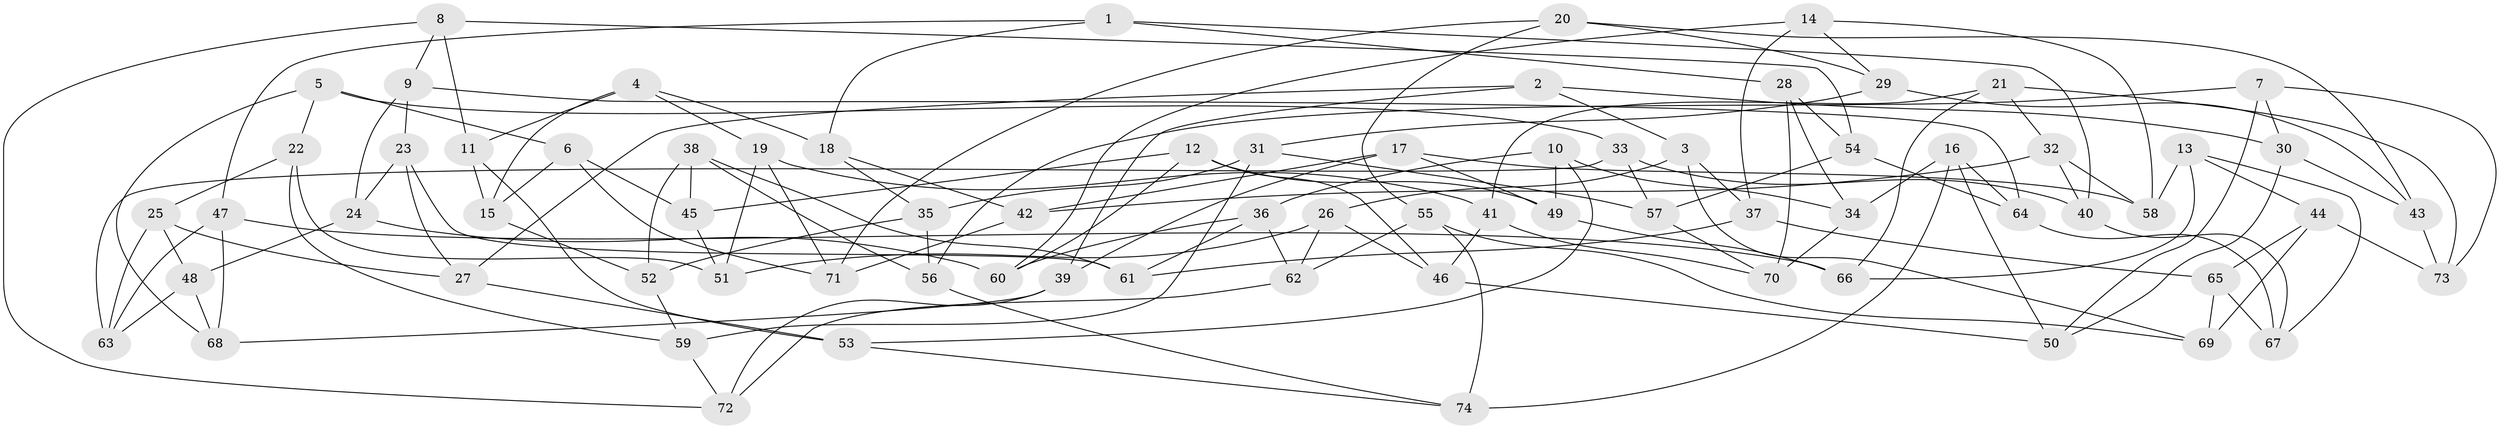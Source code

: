 // coarse degree distribution, {6: 0.6136363636363636, 4: 0.29545454545454547, 5: 0.06818181818181818, 3: 0.022727272727272728}
// Generated by graph-tools (version 1.1) at 2025/42/03/06/25 10:42:19]
// undirected, 74 vertices, 148 edges
graph export_dot {
graph [start="1"]
  node [color=gray90,style=filled];
  1;
  2;
  3;
  4;
  5;
  6;
  7;
  8;
  9;
  10;
  11;
  12;
  13;
  14;
  15;
  16;
  17;
  18;
  19;
  20;
  21;
  22;
  23;
  24;
  25;
  26;
  27;
  28;
  29;
  30;
  31;
  32;
  33;
  34;
  35;
  36;
  37;
  38;
  39;
  40;
  41;
  42;
  43;
  44;
  45;
  46;
  47;
  48;
  49;
  50;
  51;
  52;
  53;
  54;
  55;
  56;
  57;
  58;
  59;
  60;
  61;
  62;
  63;
  64;
  65;
  66;
  67;
  68;
  69;
  70;
  71;
  72;
  73;
  74;
  1 -- 40;
  1 -- 47;
  1 -- 18;
  1 -- 28;
  2 -- 27;
  2 -- 39;
  2 -- 30;
  2 -- 3;
  3 -- 26;
  3 -- 69;
  3 -- 37;
  4 -- 19;
  4 -- 18;
  4 -- 15;
  4 -- 11;
  5 -- 33;
  5 -- 6;
  5 -- 68;
  5 -- 22;
  6 -- 15;
  6 -- 71;
  6 -- 45;
  7 -- 56;
  7 -- 50;
  7 -- 73;
  7 -- 30;
  8 -- 11;
  8 -- 9;
  8 -- 72;
  8 -- 54;
  9 -- 64;
  9 -- 23;
  9 -- 24;
  10 -- 36;
  10 -- 53;
  10 -- 49;
  10 -- 34;
  11 -- 53;
  11 -- 15;
  12 -- 60;
  12 -- 49;
  12 -- 45;
  12 -- 46;
  13 -- 44;
  13 -- 66;
  13 -- 58;
  13 -- 67;
  14 -- 37;
  14 -- 29;
  14 -- 58;
  14 -- 60;
  15 -- 52;
  16 -- 50;
  16 -- 64;
  16 -- 74;
  16 -- 34;
  17 -- 42;
  17 -- 39;
  17 -- 49;
  17 -- 58;
  18 -- 42;
  18 -- 35;
  19 -- 41;
  19 -- 51;
  19 -- 71;
  20 -- 71;
  20 -- 55;
  20 -- 29;
  20 -- 43;
  21 -- 41;
  21 -- 73;
  21 -- 66;
  21 -- 32;
  22 -- 25;
  22 -- 59;
  22 -- 51;
  23 -- 27;
  23 -- 24;
  23 -- 61;
  24 -- 60;
  24 -- 48;
  25 -- 27;
  25 -- 63;
  25 -- 48;
  26 -- 46;
  26 -- 51;
  26 -- 62;
  27 -- 53;
  28 -- 70;
  28 -- 34;
  28 -- 54;
  29 -- 43;
  29 -- 31;
  30 -- 43;
  30 -- 50;
  31 -- 57;
  31 -- 35;
  31 -- 59;
  32 -- 40;
  32 -- 58;
  32 -- 42;
  33 -- 63;
  33 -- 40;
  33 -- 57;
  34 -- 70;
  35 -- 52;
  35 -- 56;
  36 -- 62;
  36 -- 61;
  36 -- 60;
  37 -- 61;
  37 -- 65;
  38 -- 61;
  38 -- 52;
  38 -- 56;
  38 -- 45;
  39 -- 68;
  39 -- 72;
  40 -- 67;
  41 -- 70;
  41 -- 46;
  42 -- 71;
  43 -- 73;
  44 -- 73;
  44 -- 65;
  44 -- 69;
  45 -- 51;
  46 -- 50;
  47 -- 68;
  47 -- 63;
  47 -- 66;
  48 -- 68;
  48 -- 63;
  49 -- 66;
  52 -- 59;
  53 -- 74;
  54 -- 64;
  54 -- 57;
  55 -- 62;
  55 -- 69;
  55 -- 74;
  56 -- 74;
  57 -- 70;
  59 -- 72;
  62 -- 72;
  64 -- 67;
  65 -- 69;
  65 -- 67;
}
